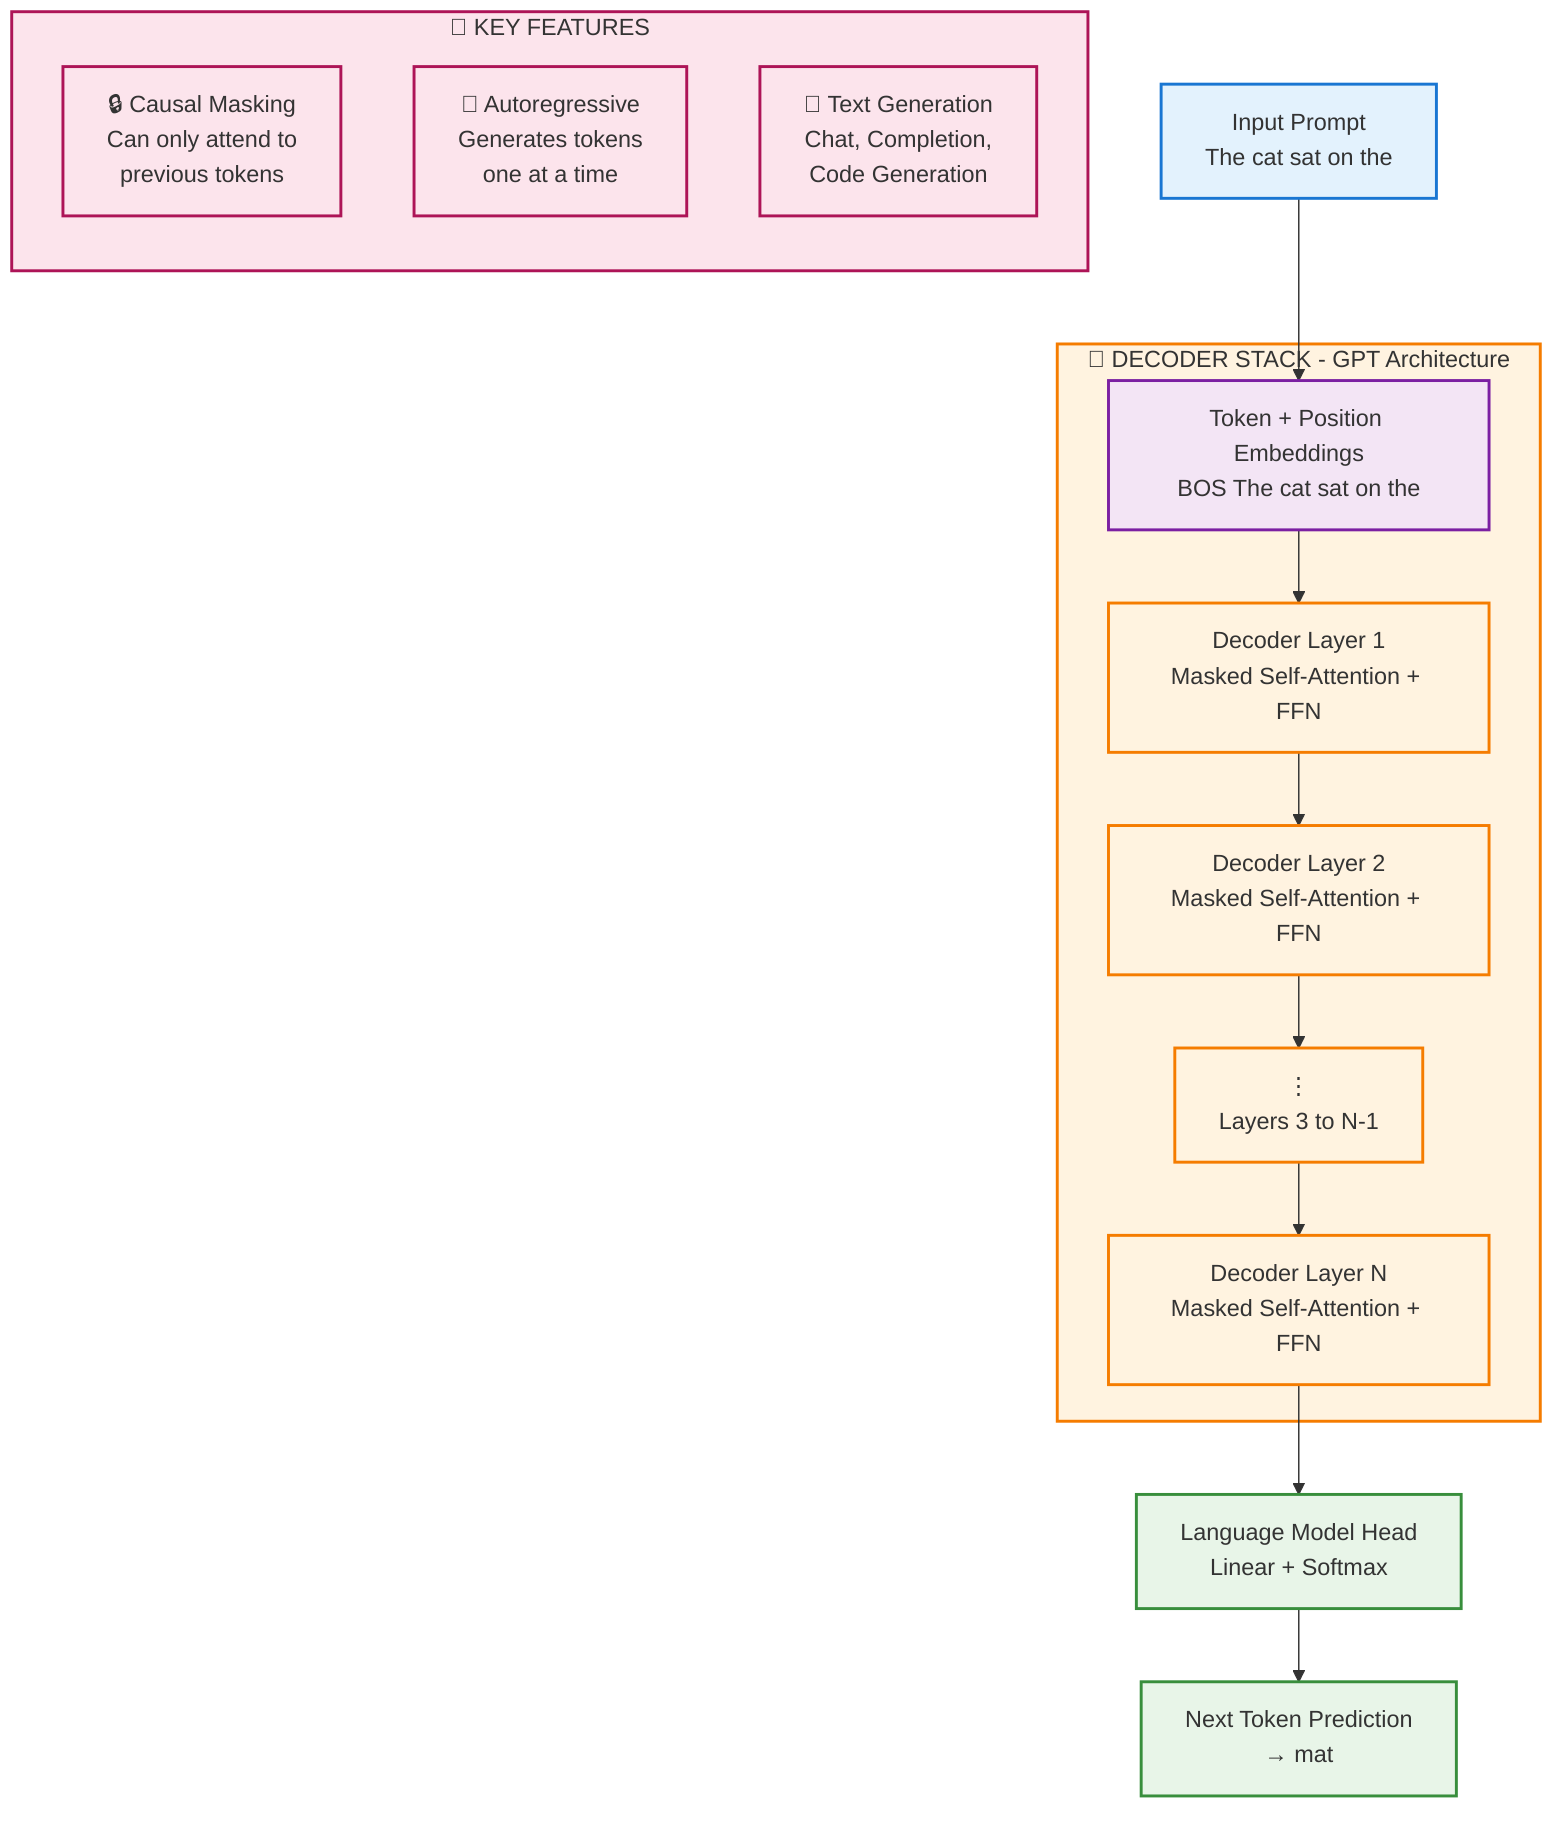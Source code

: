 flowchart TD
    %% Input Processing
    Input[Input Prompt<br/>The cat sat on the]
    Input --> Embeddings[Token + Position Embeddings<br/>BOS The cat sat on the]

    %% Simplified Decoder Stack
    subgraph DEC["🎯 DECODER STACK - GPT Architecture"]
        direction TB
        Embeddings --> Layer1[Decoder Layer 1<br/>Masked Self-Attention + FFN]
        Layer1 --> Layer2[Decoder Layer 2<br/>Masked Self-Attention + FFN]
        Layer2 --> Dots[⋮<br/>Layers 3 to N-1]
        Dots --> LayerN[Decoder Layer N<br/>Masked Self-Attention + FFN]
    end

    %% Output Processing
    LayerN --> LMHead[Language Model Head<br/>Linear + Softmax]
    LMHead --> NextToken[Next Token Prediction<br/>→ mat]

    %% Key Characteristics
    subgraph FEATURES["🔑 KEY FEATURES"]
        direction TB
        Causal[🔒 Causal Masking<br/>Can only attend to<br/>previous tokens]
        AutoReg[🔄 Autoregressive<br/>Generates tokens<br/>one at a time]
        UseCase[💬 Text Generation<br/>Chat, Completion,<br/>Code Generation]
    end

    %% Styling
    classDef input fill:#e3f2fd,stroke:#1976d2,stroke-width:2px
    classDef embedding fill:#f3e5f5,stroke:#7b1fa2,stroke-width:2px
    classDef decoder fill:#fff3e0,stroke:#f57c00,stroke-width:2px
    classDef output fill:#e8f5e8,stroke:#388e3c,stroke-width:2px
    classDef features fill:#fce4ec,stroke:#ad1457,stroke-width:2px

    class Input input
    class Embeddings embedding
    class DEC,Layer1,Layer2,Dots,LayerN decoder
    class LMHead,NextToken output
    class FEATURES,Causal,AutoReg,UseCase features